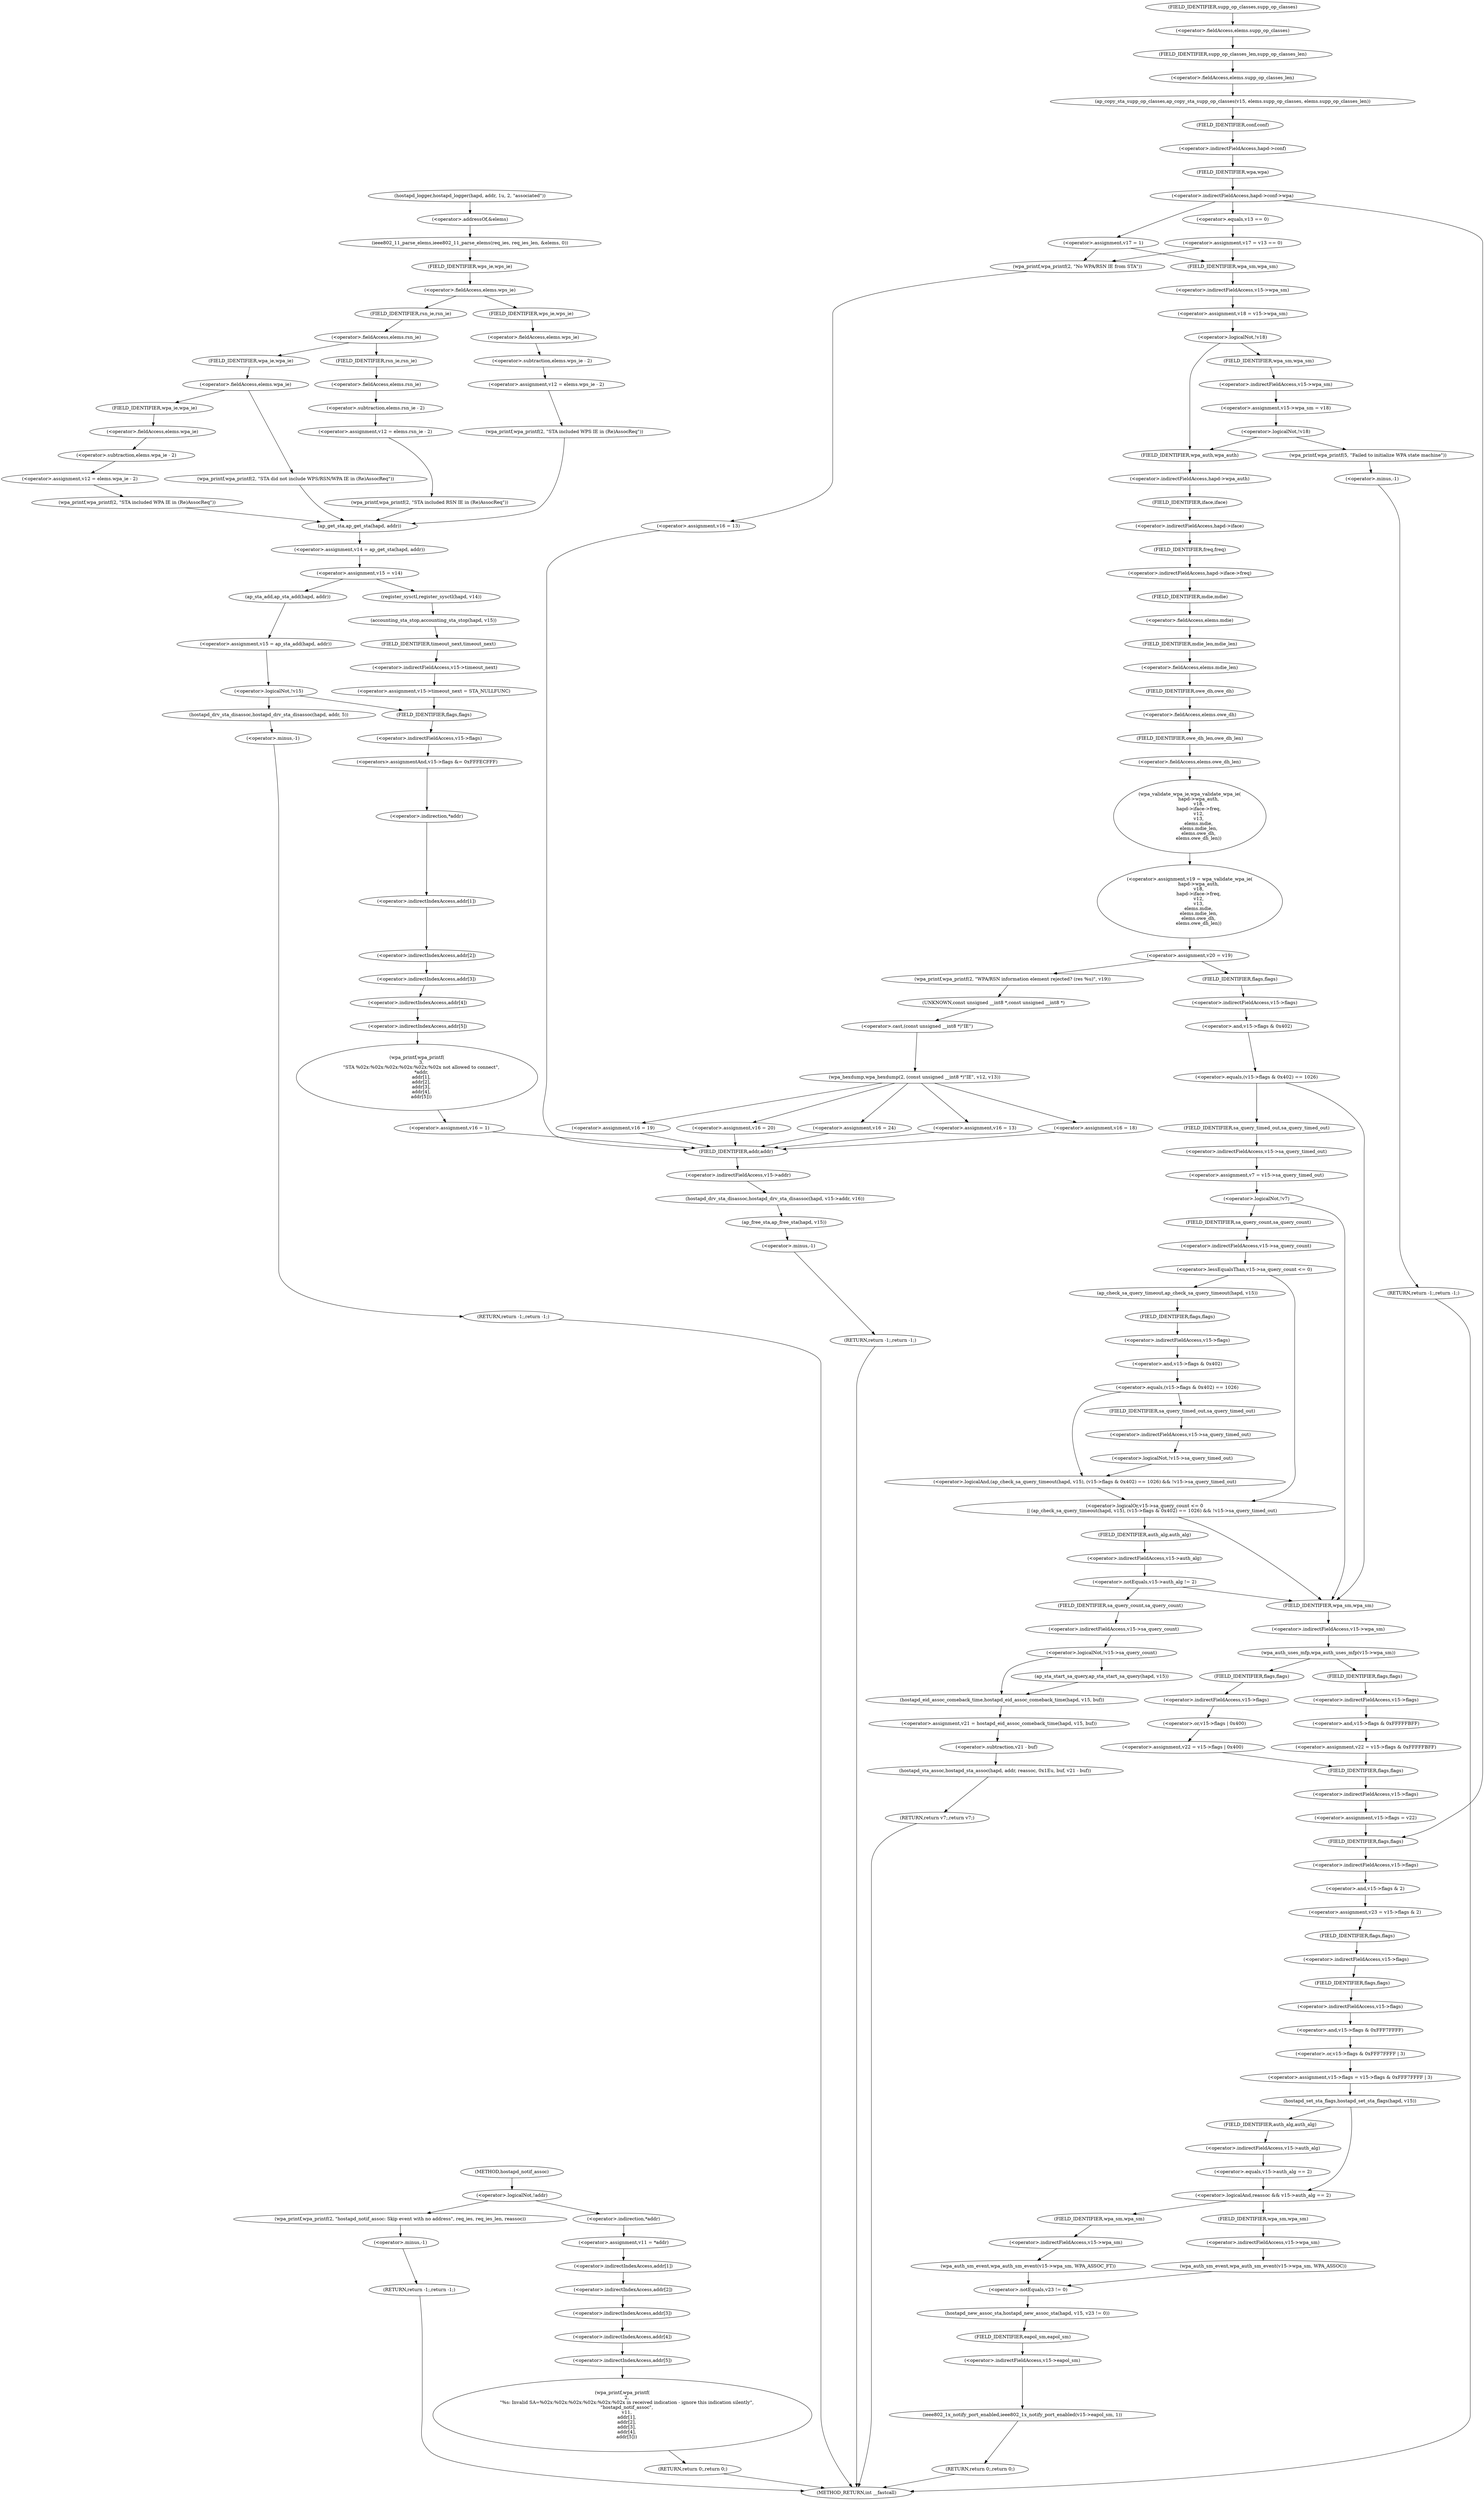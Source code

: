 digraph hostapd_notif_assoc {  
"1000141" [label = "(<operator>.logicalNot,!addr)" ]
"1000144" [label = "(wpa_printf,wpa_printf(2, \"hostapd_notif_assoc: Skip event with no address\", req_ies, req_ies_len, reassoc))" ]
"1000150" [label = "(RETURN,return -1;,return -1;)" ]
"1000151" [label = "(<operator>.minus,-1)" ]
"1000153" [label = "(<operator>.assignment,v11 = *addr)" ]
"1000155" [label = "(<operator>.indirection,*addr)" ]
"1000158" [label = "(wpa_printf,wpa_printf(\n      2,\n      \"%s: Invalid SA=%02x:%02x:%02x:%02x:%02x:%02x in received indication - ignore this indication silently\",\n      \"hostapd_notif_assoc\",\n      v11,\n      addr[1],\n      addr[2],\n      addr[3],\n      addr[4],\n      addr[5]))" ]
"1000163" [label = "(<operator>.indirectIndexAccess,addr[1])" ]
"1000166" [label = "(<operator>.indirectIndexAccess,addr[2])" ]
"1000169" [label = "(<operator>.indirectIndexAccess,addr[3])" ]
"1000172" [label = "(<operator>.indirectIndexAccess,addr[4])" ]
"1000175" [label = "(<operator>.indirectIndexAccess,addr[5])" ]
"1000178" [label = "(RETURN,return 0;,return 0;)" ]
"1000180" [label = "(hostapd_logger,hostapd_logger(hapd, addr, 1u, 2, \"associated\"))" ]
"1000186" [label = "(ieee802_11_parse_elems,ieee802_11_parse_elems(req_ies, req_ies_len, &elems, 0))" ]
"1000189" [label = "(<operator>.addressOf,&elems)" ]
"1000193" [label = "(<operator>.fieldAccess,elems.wps_ie)" ]
"1000195" [label = "(FIELD_IDENTIFIER,wps_ie,wps_ie)" ]
"1000197" [label = "(<operator>.assignment,v12 = elems.wps_ie - 2)" ]
"1000199" [label = "(<operator>.subtraction,elems.wps_ie - 2)" ]
"1000200" [label = "(<operator>.fieldAccess,elems.wps_ie)" ]
"1000202" [label = "(FIELD_IDENTIFIER,wps_ie,wps_ie)" ]
"1000205" [label = "(wpa_printf,wpa_printf(2, \"STA included WPS IE in (Re)AssocReq\"))" ]
"1000210" [label = "(<operator>.fieldAccess,elems.rsn_ie)" ]
"1000212" [label = "(FIELD_IDENTIFIER,rsn_ie,rsn_ie)" ]
"1000214" [label = "(<operator>.assignment,v12 = elems.rsn_ie - 2)" ]
"1000216" [label = "(<operator>.subtraction,elems.rsn_ie - 2)" ]
"1000217" [label = "(<operator>.fieldAccess,elems.rsn_ie)" ]
"1000219" [label = "(FIELD_IDENTIFIER,rsn_ie,rsn_ie)" ]
"1000222" [label = "(wpa_printf,wpa_printf(2, \"STA included RSN IE in (Re)AssocReq\"))" ]
"1000227" [label = "(<operator>.fieldAccess,elems.wpa_ie)" ]
"1000229" [label = "(FIELD_IDENTIFIER,wpa_ie,wpa_ie)" ]
"1000231" [label = "(<operator>.assignment,v12 = elems.wpa_ie - 2)" ]
"1000233" [label = "(<operator>.subtraction,elems.wpa_ie - 2)" ]
"1000234" [label = "(<operator>.fieldAccess,elems.wpa_ie)" ]
"1000236" [label = "(FIELD_IDENTIFIER,wpa_ie,wpa_ie)" ]
"1000239" [label = "(wpa_printf,wpa_printf(2, \"STA included WPA IE in (Re)AssocReq\"))" ]
"1000244" [label = "(wpa_printf,wpa_printf(2, \"STA did not include WPS/RSN/WPA IE in (Re)AssocReq\"))" ]
"1000249" [label = "(<operator>.assignment,v14 = ap_get_sta(hapd, addr))" ]
"1000251" [label = "(ap_get_sta,ap_get_sta(hapd, addr))" ]
"1000254" [label = "(<operator>.assignment,v15 = v14)" ]
"1000260" [label = "(register_sysctl,register_sysctl(hapd, v14))" ]
"1000263" [label = "(accounting_sta_stop,accounting_sta_stop(hapd, v15))" ]
"1000266" [label = "(<operator>.assignment,v15->timeout_next = STA_NULLFUNC)" ]
"1000267" [label = "(<operator>.indirectFieldAccess,v15->timeout_next)" ]
"1000269" [label = "(FIELD_IDENTIFIER,timeout_next,timeout_next)" ]
"1000273" [label = "(<operator>.assignment,v15 = ap_sta_add(hapd, addr))" ]
"1000275" [label = "(ap_sta_add,ap_sta_add(hapd, addr))" ]
"1000279" [label = "(<operator>.logicalNot,!v15)" ]
"1000282" [label = "(hostapd_drv_sta_disassoc,hostapd_drv_sta_disassoc(hapd, addr, 5))" ]
"1000286" [label = "(RETURN,return -1;,return -1;)" ]
"1000287" [label = "(<operator>.minus,-1)" ]
"1000289" [label = "(<operators>.assignmentAnd,v15->flags &= 0xFFFECFFF)" ]
"1000290" [label = "(<operator>.indirectFieldAccess,v15->flags)" ]
"1000292" [label = "(FIELD_IDENTIFIER,flags,flags)" ]
"1000295" [label = "(wpa_printf,wpa_printf(\n      3,\n      \"STA %02x:%02x:%02x:%02x:%02x:%02x not allowed to connect\",\n      *addr,\n      addr[1],\n      addr[2],\n      addr[3],\n      addr[4],\n      addr[5]))" ]
"1000298" [label = "(<operator>.indirection,*addr)" ]
"1000300" [label = "(<operator>.indirectIndexAccess,addr[1])" ]
"1000303" [label = "(<operator>.indirectIndexAccess,addr[2])" ]
"1000306" [label = "(<operator>.indirectIndexAccess,addr[3])" ]
"1000309" [label = "(<operator>.indirectIndexAccess,addr[4])" ]
"1000312" [label = "(<operator>.indirectIndexAccess,addr[5])" ]
"1000315" [label = "(<operator>.assignment,v16 = 1)" ]
"1000319" [label = "(hostapd_drv_sta_disassoc,hostapd_drv_sta_disassoc(hapd, v15->addr, v16))" ]
"1000321" [label = "(<operator>.indirectFieldAccess,v15->addr)" ]
"1000323" [label = "(FIELD_IDENTIFIER,addr,addr)" ]
"1000325" [label = "(ap_free_sta,ap_free_sta(hapd, v15))" ]
"1000328" [label = "(RETURN,return -1;,return -1;)" ]
"1000329" [label = "(<operator>.minus,-1)" ]
"1000331" [label = "(ap_copy_sta_supp_op_classes,ap_copy_sta_supp_op_classes(v15, elems.supp_op_classes, elems.supp_op_classes_len))" ]
"1000333" [label = "(<operator>.fieldAccess,elems.supp_op_classes)" ]
"1000335" [label = "(FIELD_IDENTIFIER,supp_op_classes,supp_op_classes)" ]
"1000336" [label = "(<operator>.fieldAccess,elems.supp_op_classes_len)" ]
"1000338" [label = "(FIELD_IDENTIFIER,supp_op_classes_len,supp_op_classes_len)" ]
"1000340" [label = "(<operator>.indirectFieldAccess,hapd->conf->wpa)" ]
"1000341" [label = "(<operator>.indirectFieldAccess,hapd->conf)" ]
"1000343" [label = "(FIELD_IDENTIFIER,conf,conf)" ]
"1000344" [label = "(FIELD_IDENTIFIER,wpa,wpa)" ]
"1000348" [label = "(<operator>.assignment,v17 = v13 == 0)" ]
"1000350" [label = "(<operator>.equals,v13 == 0)" ]
"1000354" [label = "(<operator>.assignment,v17 = 1)" ]
"1000360" [label = "(wpa_printf,wpa_printf(2, \"No WPA/RSN IE from STA\"))" ]
"1000363" [label = "(<operator>.assignment,v16 = 13)" ]
"1000367" [label = "(<operator>.assignment,v18 = v15->wpa_sm)" ]
"1000369" [label = "(<operator>.indirectFieldAccess,v15->wpa_sm)" ]
"1000371" [label = "(FIELD_IDENTIFIER,wpa_sm,wpa_sm)" ]
"1000373" [label = "(<operator>.logicalNot,!v18)" ]
"1000376" [label = "(<operator>.assignment,v15->wpa_sm = v18)" ]
"1000377" [label = "(<operator>.indirectFieldAccess,v15->wpa_sm)" ]
"1000379" [label = "(FIELD_IDENTIFIER,wpa_sm,wpa_sm)" ]
"1000382" [label = "(<operator>.logicalNot,!v18)" ]
"1000385" [label = "(wpa_printf,wpa_printf(5, \"Failed to initialize WPA state machine\"))" ]
"1000388" [label = "(RETURN,return -1;,return -1;)" ]
"1000389" [label = "(<operator>.minus,-1)" ]
"1000391" [label = "(<operator>.assignment,v19 = wpa_validate_wpa_ie(\n            hapd->wpa_auth,\n            v18,\n            hapd->iface->freq,\n            v12,\n            v13,\n            elems.mdie,\n            elems.mdie_len,\n            elems.owe_dh,\n            elems.owe_dh_len))" ]
"1000393" [label = "(wpa_validate_wpa_ie,wpa_validate_wpa_ie(\n            hapd->wpa_auth,\n            v18,\n            hapd->iface->freq,\n            v12,\n            v13,\n            elems.mdie,\n            elems.mdie_len,\n            elems.owe_dh,\n            elems.owe_dh_len))" ]
"1000394" [label = "(<operator>.indirectFieldAccess,hapd->wpa_auth)" ]
"1000396" [label = "(FIELD_IDENTIFIER,wpa_auth,wpa_auth)" ]
"1000398" [label = "(<operator>.indirectFieldAccess,hapd->iface->freq)" ]
"1000399" [label = "(<operator>.indirectFieldAccess,hapd->iface)" ]
"1000401" [label = "(FIELD_IDENTIFIER,iface,iface)" ]
"1000402" [label = "(FIELD_IDENTIFIER,freq,freq)" ]
"1000405" [label = "(<operator>.fieldAccess,elems.mdie)" ]
"1000407" [label = "(FIELD_IDENTIFIER,mdie,mdie)" ]
"1000408" [label = "(<operator>.fieldAccess,elems.mdie_len)" ]
"1000410" [label = "(FIELD_IDENTIFIER,mdie_len,mdie_len)" ]
"1000411" [label = "(<operator>.fieldAccess,elems.owe_dh)" ]
"1000413" [label = "(FIELD_IDENTIFIER,owe_dh,owe_dh)" ]
"1000414" [label = "(<operator>.fieldAccess,elems.owe_dh_len)" ]
"1000416" [label = "(FIELD_IDENTIFIER,owe_dh_len,owe_dh_len)" ]
"1000417" [label = "(<operator>.assignment,v20 = v19)" ]
"1000423" [label = "(wpa_printf,wpa_printf(2, \"WPA/RSN information element rejected? (res %u)\", v19))" ]
"1000427" [label = "(wpa_hexdump,wpa_hexdump(2, (const unsigned __int8 *)\"IE\", v12, v13))" ]
"1000429" [label = "(<operator>.cast,(const unsigned __int8 *)\"IE\")" ]
"1000430" [label = "(UNKNOWN,const unsigned __int8 *,const unsigned __int8 *)" ]
"1000438" [label = "(<operator>.assignment,v16 = 18)" ]
"1000443" [label = "(<operator>.assignment,v16 = 19)" ]
"1000448" [label = "(<operator>.assignment,v16 = 20)" ]
"1000453" [label = "(<operator>.assignment,v16 = 24)" ]
"1000458" [label = "(<operator>.assignment,v16 = 13)" ]
"1000464" [label = "(<operator>.equals,(v15->flags & 0x402) == 1026)" ]
"1000465" [label = "(<operator>.and,v15->flags & 0x402)" ]
"1000466" [label = "(<operator>.indirectFieldAccess,v15->flags)" ]
"1000468" [label = "(FIELD_IDENTIFIER,flags,flags)" ]
"1000472" [label = "(<operator>.assignment,v7 = v15->sa_query_timed_out)" ]
"1000474" [label = "(<operator>.indirectFieldAccess,v15->sa_query_timed_out)" ]
"1000476" [label = "(FIELD_IDENTIFIER,sa_query_timed_out,sa_query_timed_out)" ]
"1000478" [label = "(<operator>.logicalNot,!v7)" ]
"1000482" [label = "(<operator>.logicalOr,v15->sa_query_count <= 0\n          || (ap_check_sa_query_timeout(hapd, v15), (v15->flags & 0x402) == 1026) && !v15->sa_query_timed_out)" ]
"1000483" [label = "(<operator>.lessEqualsThan,v15->sa_query_count <= 0)" ]
"1000484" [label = "(<operator>.indirectFieldAccess,v15->sa_query_count)" ]
"1000486" [label = "(FIELD_IDENTIFIER,sa_query_count,sa_query_count)" ]
"1000488" [label = "(<operator>.logicalAnd,(ap_check_sa_query_timeout(hapd, v15), (v15->flags & 0x402) == 1026) && !v15->sa_query_timed_out)" ]
"1000490" [label = "(ap_check_sa_query_timeout,ap_check_sa_query_timeout(hapd, v15))" ]
"1000493" [label = "(<operator>.equals,(v15->flags & 0x402) == 1026)" ]
"1000494" [label = "(<operator>.and,v15->flags & 0x402)" ]
"1000495" [label = "(<operator>.indirectFieldAccess,v15->flags)" ]
"1000497" [label = "(FIELD_IDENTIFIER,flags,flags)" ]
"1000500" [label = "(<operator>.logicalNot,!v15->sa_query_timed_out)" ]
"1000501" [label = "(<operator>.indirectFieldAccess,v15->sa_query_timed_out)" ]
"1000503" [label = "(FIELD_IDENTIFIER,sa_query_timed_out,sa_query_timed_out)" ]
"1000506" [label = "(<operator>.notEquals,v15->auth_alg != 2)" ]
"1000507" [label = "(<operator>.indirectFieldAccess,v15->auth_alg)" ]
"1000509" [label = "(FIELD_IDENTIFIER,auth_alg,auth_alg)" ]
"1000513" [label = "(<operator>.logicalNot,!v15->sa_query_count)" ]
"1000514" [label = "(<operator>.indirectFieldAccess,v15->sa_query_count)" ]
"1000516" [label = "(FIELD_IDENTIFIER,sa_query_count,sa_query_count)" ]
"1000517" [label = "(ap_sta_start_sa_query,ap_sta_start_sa_query(hapd, v15))" ]
"1000520" [label = "(<operator>.assignment,v21 = hostapd_eid_assoc_comeback_time(hapd, v15, buf))" ]
"1000522" [label = "(hostapd_eid_assoc_comeback_time,hostapd_eid_assoc_comeback_time(hapd, v15, buf))" ]
"1000526" [label = "(hostapd_sta_assoc,hostapd_sta_assoc(hapd, addr, reassoc, 0x1Eu, buf, v21 - buf))" ]
"1000532" [label = "(<operator>.subtraction,v21 - buf)" ]
"1000535" [label = "(RETURN,return v7;,return v7;)" ]
"1000538" [label = "(wpa_auth_uses_mfp,wpa_auth_uses_mfp(v15->wpa_sm))" ]
"1000539" [label = "(<operator>.indirectFieldAccess,v15->wpa_sm)" ]
"1000541" [label = "(FIELD_IDENTIFIER,wpa_sm,wpa_sm)" ]
"1000542" [label = "(<operator>.assignment,v22 = v15->flags | 0x400)" ]
"1000544" [label = "(<operator>.or,v15->flags | 0x400)" ]
"1000545" [label = "(<operator>.indirectFieldAccess,v15->flags)" ]
"1000547" [label = "(FIELD_IDENTIFIER,flags,flags)" ]
"1000550" [label = "(<operator>.assignment,v22 = v15->flags & 0xFFFFFBFF)" ]
"1000552" [label = "(<operator>.and,v15->flags & 0xFFFFFBFF)" ]
"1000553" [label = "(<operator>.indirectFieldAccess,v15->flags)" ]
"1000555" [label = "(FIELD_IDENTIFIER,flags,flags)" ]
"1000557" [label = "(<operator>.assignment,v15->flags = v22)" ]
"1000558" [label = "(<operator>.indirectFieldAccess,v15->flags)" ]
"1000560" [label = "(FIELD_IDENTIFIER,flags,flags)" ]
"1000562" [label = "(<operator>.assignment,v23 = v15->flags & 2)" ]
"1000564" [label = "(<operator>.and,v15->flags & 2)" ]
"1000565" [label = "(<operator>.indirectFieldAccess,v15->flags)" ]
"1000567" [label = "(FIELD_IDENTIFIER,flags,flags)" ]
"1000569" [label = "(<operator>.assignment,v15->flags = v15->flags & 0xFFF7FFFF | 3)" ]
"1000570" [label = "(<operator>.indirectFieldAccess,v15->flags)" ]
"1000572" [label = "(FIELD_IDENTIFIER,flags,flags)" ]
"1000573" [label = "(<operator>.or,v15->flags & 0xFFF7FFFF | 3)" ]
"1000574" [label = "(<operator>.and,v15->flags & 0xFFF7FFFF)" ]
"1000575" [label = "(<operator>.indirectFieldAccess,v15->flags)" ]
"1000577" [label = "(FIELD_IDENTIFIER,flags,flags)" ]
"1000580" [label = "(hostapd_set_sta_flags,hostapd_set_sta_flags(hapd, v15))" ]
"1000584" [label = "(<operator>.logicalAnd,reassoc && v15->auth_alg == 2)" ]
"1000586" [label = "(<operator>.equals,v15->auth_alg == 2)" ]
"1000587" [label = "(<operator>.indirectFieldAccess,v15->auth_alg)" ]
"1000589" [label = "(FIELD_IDENTIFIER,auth_alg,auth_alg)" ]
"1000591" [label = "(wpa_auth_sm_event,wpa_auth_sm_event(v15->wpa_sm, WPA_ASSOC_FT))" ]
"1000592" [label = "(<operator>.indirectFieldAccess,v15->wpa_sm)" ]
"1000594" [label = "(FIELD_IDENTIFIER,wpa_sm,wpa_sm)" ]
"1000597" [label = "(wpa_auth_sm_event,wpa_auth_sm_event(v15->wpa_sm, WPA_ASSOC))" ]
"1000598" [label = "(<operator>.indirectFieldAccess,v15->wpa_sm)" ]
"1000600" [label = "(FIELD_IDENTIFIER,wpa_sm,wpa_sm)" ]
"1000602" [label = "(hostapd_new_assoc_sta,hostapd_new_assoc_sta(hapd, v15, v23 != 0))" ]
"1000605" [label = "(<operator>.notEquals,v23 != 0)" ]
"1000608" [label = "(ieee802_1x_notify_port_enabled,ieee802_1x_notify_port_enabled(v15->eapol_sm, 1))" ]
"1000609" [label = "(<operator>.indirectFieldAccess,v15->eapol_sm)" ]
"1000611" [label = "(FIELD_IDENTIFIER,eapol_sm,eapol_sm)" ]
"1000613" [label = "(RETURN,return 0;,return 0;)" ]
"1000117" [label = "(METHOD,hostapd_notif_assoc)" ]
"1000615" [label = "(METHOD_RETURN,int __fastcall)" ]
  "1000141" -> "1000144" 
  "1000141" -> "1000155" 
  "1000144" -> "1000151" 
  "1000150" -> "1000615" 
  "1000151" -> "1000150" 
  "1000153" -> "1000163" 
  "1000155" -> "1000153" 
  "1000158" -> "1000178" 
  "1000163" -> "1000166" 
  "1000166" -> "1000169" 
  "1000169" -> "1000172" 
  "1000172" -> "1000175" 
  "1000175" -> "1000158" 
  "1000178" -> "1000615" 
  "1000180" -> "1000189" 
  "1000186" -> "1000195" 
  "1000189" -> "1000186" 
  "1000193" -> "1000202" 
  "1000193" -> "1000212" 
  "1000195" -> "1000193" 
  "1000197" -> "1000205" 
  "1000199" -> "1000197" 
  "1000200" -> "1000199" 
  "1000202" -> "1000200" 
  "1000205" -> "1000251" 
  "1000210" -> "1000219" 
  "1000210" -> "1000229" 
  "1000212" -> "1000210" 
  "1000214" -> "1000222" 
  "1000216" -> "1000214" 
  "1000217" -> "1000216" 
  "1000219" -> "1000217" 
  "1000222" -> "1000251" 
  "1000227" -> "1000236" 
  "1000227" -> "1000244" 
  "1000229" -> "1000227" 
  "1000231" -> "1000239" 
  "1000233" -> "1000231" 
  "1000234" -> "1000233" 
  "1000236" -> "1000234" 
  "1000239" -> "1000251" 
  "1000244" -> "1000251" 
  "1000249" -> "1000254" 
  "1000251" -> "1000249" 
  "1000254" -> "1000260" 
  "1000254" -> "1000275" 
  "1000260" -> "1000263" 
  "1000263" -> "1000269" 
  "1000266" -> "1000292" 
  "1000267" -> "1000266" 
  "1000269" -> "1000267" 
  "1000273" -> "1000279" 
  "1000275" -> "1000273" 
  "1000279" -> "1000282" 
  "1000279" -> "1000292" 
  "1000282" -> "1000287" 
  "1000286" -> "1000615" 
  "1000287" -> "1000286" 
  "1000289" -> "1000298" 
  "1000290" -> "1000289" 
  "1000292" -> "1000290" 
  "1000295" -> "1000315" 
  "1000298" -> "1000300" 
  "1000300" -> "1000303" 
  "1000303" -> "1000306" 
  "1000306" -> "1000309" 
  "1000309" -> "1000312" 
  "1000312" -> "1000295" 
  "1000315" -> "1000323" 
  "1000319" -> "1000325" 
  "1000321" -> "1000319" 
  "1000323" -> "1000321" 
  "1000325" -> "1000329" 
  "1000328" -> "1000615" 
  "1000329" -> "1000328" 
  "1000331" -> "1000343" 
  "1000333" -> "1000338" 
  "1000335" -> "1000333" 
  "1000336" -> "1000331" 
  "1000338" -> "1000336" 
  "1000340" -> "1000350" 
  "1000340" -> "1000354" 
  "1000340" -> "1000567" 
  "1000341" -> "1000344" 
  "1000343" -> "1000341" 
  "1000344" -> "1000340" 
  "1000348" -> "1000360" 
  "1000348" -> "1000371" 
  "1000350" -> "1000348" 
  "1000354" -> "1000360" 
  "1000354" -> "1000371" 
  "1000360" -> "1000363" 
  "1000363" -> "1000323" 
  "1000367" -> "1000373" 
  "1000369" -> "1000367" 
  "1000371" -> "1000369" 
  "1000373" -> "1000379" 
  "1000373" -> "1000396" 
  "1000376" -> "1000382" 
  "1000377" -> "1000376" 
  "1000379" -> "1000377" 
  "1000382" -> "1000385" 
  "1000382" -> "1000396" 
  "1000385" -> "1000389" 
  "1000388" -> "1000615" 
  "1000389" -> "1000388" 
  "1000391" -> "1000417" 
  "1000393" -> "1000391" 
  "1000394" -> "1000401" 
  "1000396" -> "1000394" 
  "1000398" -> "1000407" 
  "1000399" -> "1000402" 
  "1000401" -> "1000399" 
  "1000402" -> "1000398" 
  "1000405" -> "1000410" 
  "1000407" -> "1000405" 
  "1000408" -> "1000413" 
  "1000410" -> "1000408" 
  "1000411" -> "1000416" 
  "1000413" -> "1000411" 
  "1000414" -> "1000393" 
  "1000416" -> "1000414" 
  "1000417" -> "1000423" 
  "1000417" -> "1000468" 
  "1000423" -> "1000430" 
  "1000427" -> "1000438" 
  "1000427" -> "1000443" 
  "1000427" -> "1000448" 
  "1000427" -> "1000453" 
  "1000427" -> "1000458" 
  "1000429" -> "1000427" 
  "1000430" -> "1000429" 
  "1000438" -> "1000323" 
  "1000443" -> "1000323" 
  "1000448" -> "1000323" 
  "1000453" -> "1000323" 
  "1000458" -> "1000323" 
  "1000464" -> "1000476" 
  "1000464" -> "1000541" 
  "1000465" -> "1000464" 
  "1000466" -> "1000465" 
  "1000468" -> "1000466" 
  "1000472" -> "1000478" 
  "1000474" -> "1000472" 
  "1000476" -> "1000474" 
  "1000478" -> "1000486" 
  "1000478" -> "1000541" 
  "1000482" -> "1000509" 
  "1000482" -> "1000541" 
  "1000483" -> "1000482" 
  "1000483" -> "1000490" 
  "1000484" -> "1000483" 
  "1000486" -> "1000484" 
  "1000488" -> "1000482" 
  "1000490" -> "1000497" 
  "1000493" -> "1000488" 
  "1000493" -> "1000503" 
  "1000494" -> "1000493" 
  "1000495" -> "1000494" 
  "1000497" -> "1000495" 
  "1000500" -> "1000488" 
  "1000501" -> "1000500" 
  "1000503" -> "1000501" 
  "1000506" -> "1000516" 
  "1000506" -> "1000541" 
  "1000507" -> "1000506" 
  "1000509" -> "1000507" 
  "1000513" -> "1000517" 
  "1000513" -> "1000522" 
  "1000514" -> "1000513" 
  "1000516" -> "1000514" 
  "1000517" -> "1000522" 
  "1000520" -> "1000532" 
  "1000522" -> "1000520" 
  "1000526" -> "1000535" 
  "1000532" -> "1000526" 
  "1000535" -> "1000615" 
  "1000538" -> "1000547" 
  "1000538" -> "1000555" 
  "1000539" -> "1000538" 
  "1000541" -> "1000539" 
  "1000542" -> "1000560" 
  "1000544" -> "1000542" 
  "1000545" -> "1000544" 
  "1000547" -> "1000545" 
  "1000550" -> "1000560" 
  "1000552" -> "1000550" 
  "1000553" -> "1000552" 
  "1000555" -> "1000553" 
  "1000557" -> "1000567" 
  "1000558" -> "1000557" 
  "1000560" -> "1000558" 
  "1000562" -> "1000572" 
  "1000564" -> "1000562" 
  "1000565" -> "1000564" 
  "1000567" -> "1000565" 
  "1000569" -> "1000580" 
  "1000570" -> "1000577" 
  "1000572" -> "1000570" 
  "1000573" -> "1000569" 
  "1000574" -> "1000573" 
  "1000575" -> "1000574" 
  "1000577" -> "1000575" 
  "1000580" -> "1000584" 
  "1000580" -> "1000589" 
  "1000584" -> "1000594" 
  "1000584" -> "1000600" 
  "1000586" -> "1000584" 
  "1000587" -> "1000586" 
  "1000589" -> "1000587" 
  "1000591" -> "1000605" 
  "1000592" -> "1000591" 
  "1000594" -> "1000592" 
  "1000597" -> "1000605" 
  "1000598" -> "1000597" 
  "1000600" -> "1000598" 
  "1000602" -> "1000611" 
  "1000605" -> "1000602" 
  "1000608" -> "1000613" 
  "1000609" -> "1000608" 
  "1000611" -> "1000609" 
  "1000613" -> "1000615" 
  "1000117" -> "1000141" 
}
